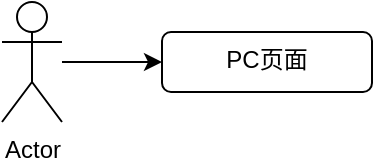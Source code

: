 <mxfile version="24.8.2">
  <diagram name="第 1 页" id="Ib9BUUQ_eEwHa9DM7u5N">
    <mxGraphModel dx="989" dy="604" grid="1" gridSize="10" guides="1" tooltips="1" connect="1" arrows="1" fold="1" page="1" pageScale="1" pageWidth="827" pageHeight="1169" math="0" shadow="0">
      <root>
        <mxCell id="0" />
        <mxCell id="1" parent="0" />
        <mxCell id="mOQfiVYmanUj4Pw-yA3T-6" value="" style="edgeStyle=orthogonalEdgeStyle;rounded=0;orthogonalLoop=1;jettySize=auto;html=1;" edge="1" parent="1" source="mOQfiVYmanUj4Pw-yA3T-2" target="mOQfiVYmanUj4Pw-yA3T-5">
          <mxGeometry relative="1" as="geometry" />
        </mxCell>
        <mxCell id="mOQfiVYmanUj4Pw-yA3T-2" value="Actor" style="shape=umlActor;verticalLabelPosition=bottom;verticalAlign=top;html=1;outlineConnect=0;" vertex="1" parent="1">
          <mxGeometry x="90" y="190" width="30" height="60" as="geometry" />
        </mxCell>
        <mxCell id="mOQfiVYmanUj4Pw-yA3T-5" value="PC页面&lt;div&gt;&lt;br&gt;&lt;/div&gt;" style="rounded=1;whiteSpace=wrap;html=1;verticalAlign=top;" vertex="1" parent="1">
          <mxGeometry x="170" y="205" width="105" height="30" as="geometry" />
        </mxCell>
      </root>
    </mxGraphModel>
  </diagram>
</mxfile>
